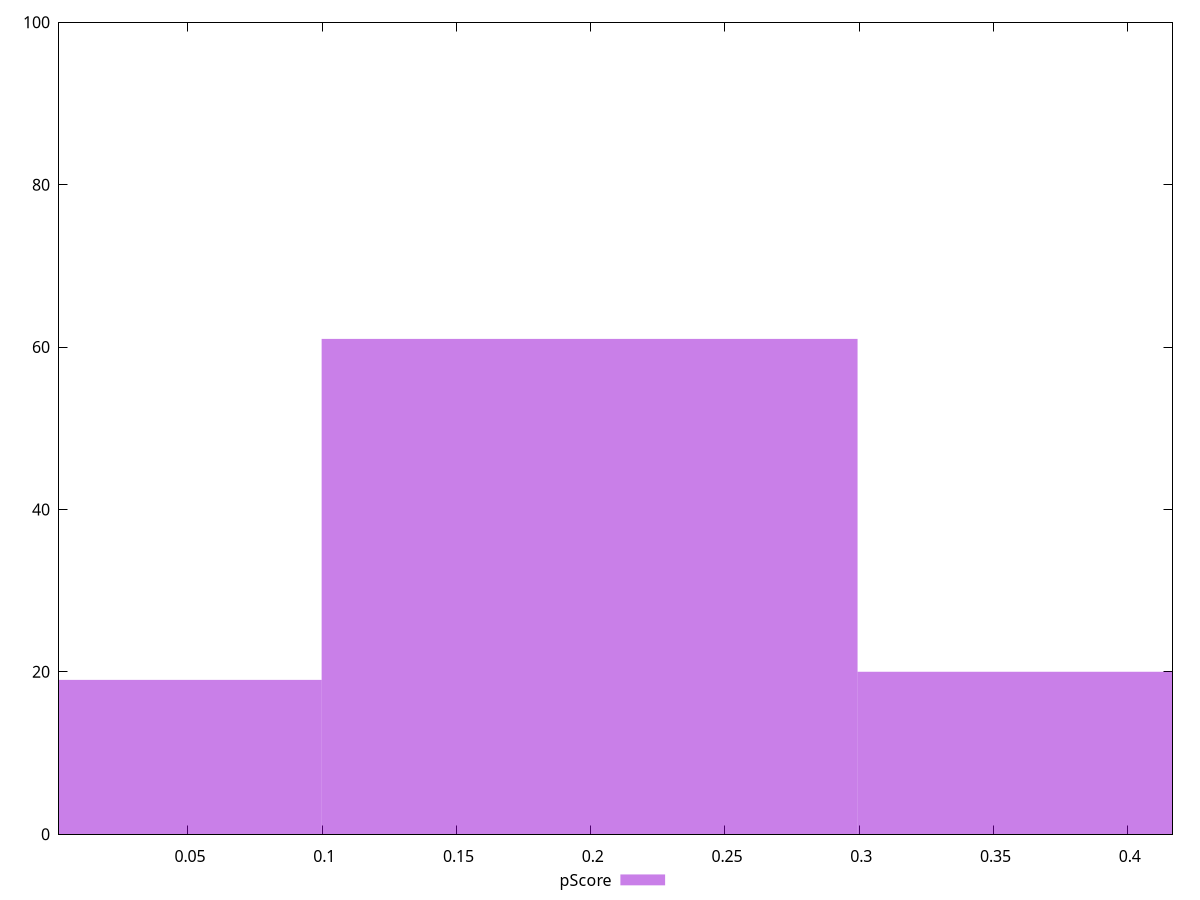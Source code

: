 reset

$pScore <<EOF
0 19
0.399179058911917 20
0.1995895294559585 61
EOF

set key outside below
set boxwidth 0.1995895294559585
set xrange [0.001989190211284908:0.4166741028953248]
set yrange [0:100]
set trange [0:100]
set style fill transparent solid 0.5 noborder
set terminal svg size 640, 490 enhanced background rgb 'white'
set output "report_00009_2021-02-08T22-37-41.559Z/speed-index/samples/pages/pScore/histogram.svg"

plot $pScore title "pScore" with boxes

reset

